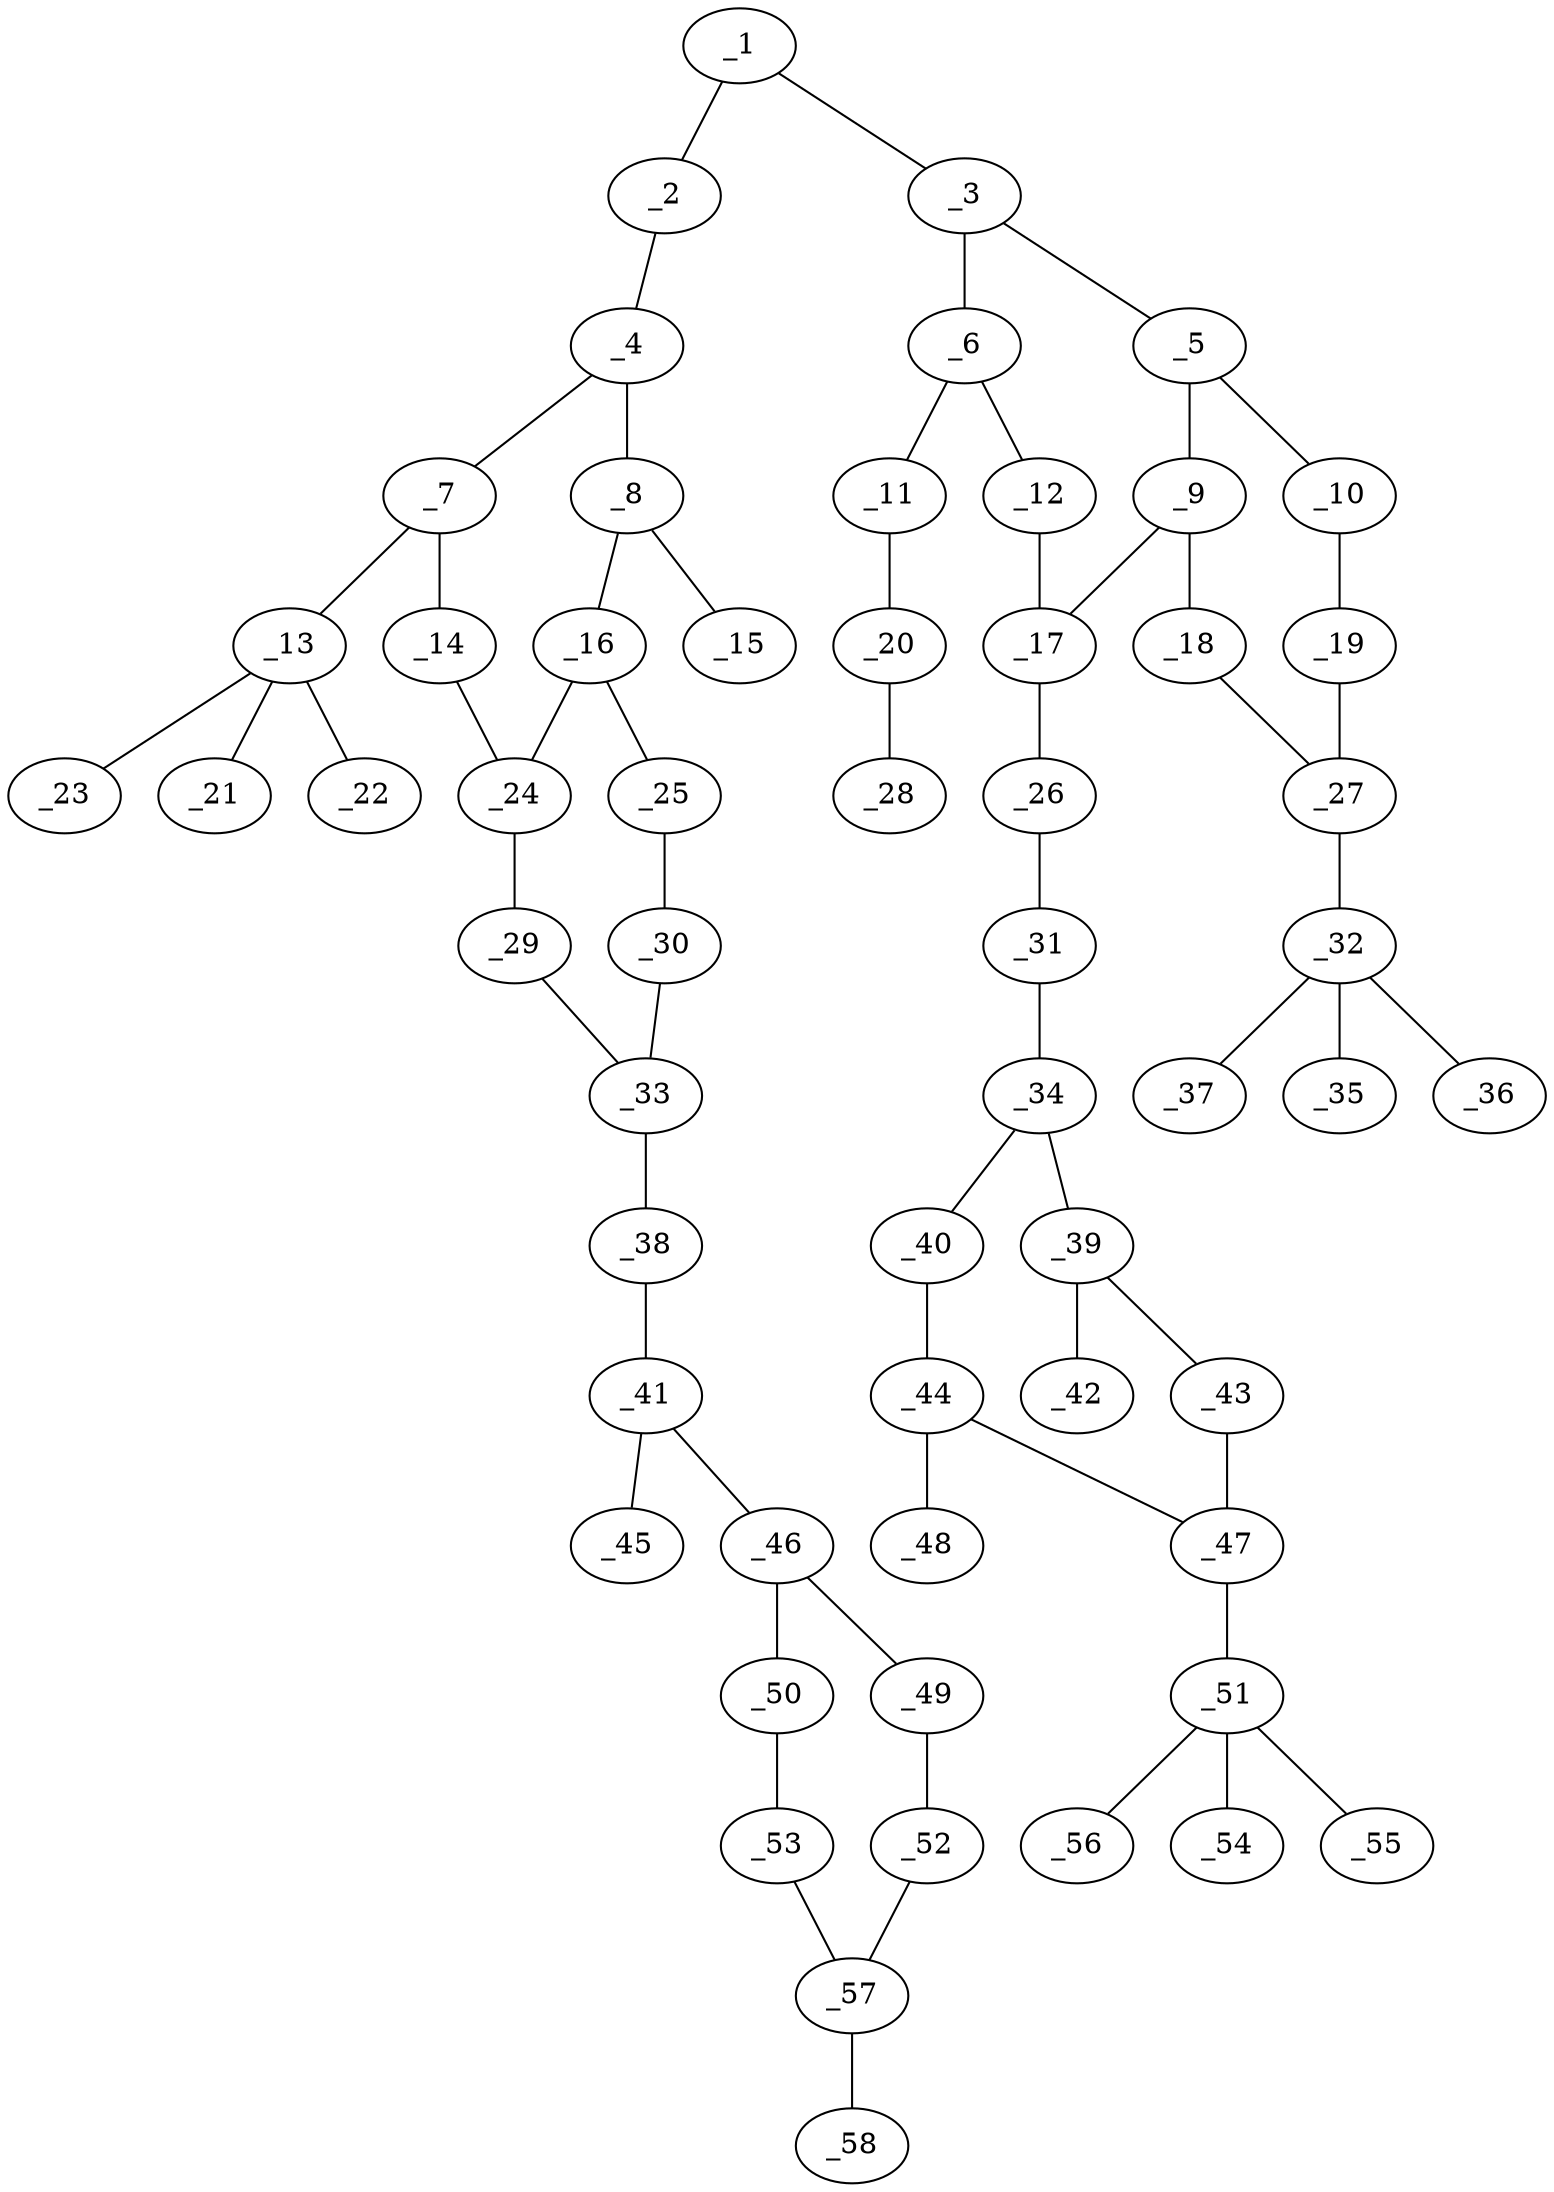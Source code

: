 graph molid47761 {
	_1	 [charge=0,
		chem=4,
		symbol="N  ",
		x="5.4641",
		y="-0.5"];
	_2	 [charge=0,
		chem=4,
		symbol="N  ",
		x="4.5981",
		y=0];
	_1 -- _2	 [valence=2];
	_3	 [charge=0,
		chem=1,
		symbol="C  ",
		x="5.4641",
		y="-1.5"];
	_1 -- _3	 [valence=1];
	_4	 [charge=0,
		chem=1,
		symbol="C  ",
		x="4.5981",
		y=1];
	_2 -- _4	 [valence=1];
	_5	 [charge=0,
		chem=1,
		symbol="C  ",
		x="6.3301",
		y="-2"];
	_3 -- _5	 [valence=2];
	_6	 [charge=0,
		chem=1,
		symbol="C  ",
		x="4.5981",
		y="-2"];
	_3 -- _6	 [valence=1];
	_7	 [charge=0,
		chem=1,
		symbol="C  ",
		x="5.4641",
		y="1.5"];
	_4 -- _7	 [valence=2];
	_8	 [charge=0,
		chem=1,
		symbol="C  ",
		x="3.7321",
		y="1.5"];
	_4 -- _8	 [valence=1];
	_9	 [charge=0,
		chem=1,
		symbol="C  ",
		x="6.3301",
		y="-3"];
	_5 -- _9	 [valence=1];
	_10	 [charge=0,
		chem=1,
		symbol="C  ",
		x="7.1962",
		y="-1.5"];
	_5 -- _10	 [valence=1];
	_11	 [charge=0,
		chem=2,
		symbol="O  ",
		x="3.7321",
		y="-1.5"];
	_6 -- _11	 [valence=1];
	_12	 [charge=0,
		chem=1,
		symbol="C  ",
		x="4.5981",
		y="-3"];
	_6 -- _12	 [valence=2];
	_13	 [charge=0,
		chem=5,
		symbol="S  ",
		x="6.3301",
		y=1];
	_7 -- _13	 [valence=1];
	_14	 [charge=0,
		chem=1,
		symbol="C  ",
		x="5.4641",
		y="2.5"];
	_7 -- _14	 [valence=1];
	_15	 [charge=0,
		chem=2,
		symbol="O  ",
		x="2.866",
		y=1];
	_8 -- _15	 [valence=1];
	_16	 [charge=0,
		chem=1,
		symbol="C  ",
		x="3.7321",
		y="2.5"];
	_8 -- _16	 [valence=2];
	_17	 [charge=0,
		chem=1,
		symbol="C  ",
		x="5.4641",
		y="-3.5"];
	_9 -- _17	 [valence=2];
	_18	 [charge=0,
		chem=1,
		symbol="C  ",
		x="7.1961",
		y="-3.5"];
	_9 -- _18	 [valence=1];
	_19	 [charge=0,
		chem=1,
		symbol="C  ",
		x="8.0622",
		y="-2"];
	_10 -- _19	 [valence=2];
	_20	 [charge=0,
		chem=1,
		symbol="C  ",
		x="2.866",
		y="-2"];
	_11 -- _20	 [valence=1];
	_12 -- _17	 [valence=1];
	_21	 [charge=0,
		chem=2,
		symbol="O  ",
		x="6.8301",
		y="1.866"];
	_13 -- _21	 [valence=2];
	_22	 [charge=0,
		chem=2,
		symbol="O  ",
		x="5.8301",
		y="0.134"];
	_13 -- _22	 [valence=2];
	_23	 [charge=0,
		chem=2,
		symbol="O  ",
		x="7.1962",
		y="0.5"];
	_13 -- _23	 [valence=1];
	_24	 [charge=0,
		chem=1,
		symbol="C  ",
		x="4.5981",
		y=3];
	_14 -- _24	 [valence=2];
	_16 -- _24	 [valence=1];
	_25	 [charge=0,
		chem=1,
		symbol="C  ",
		x="2.866",
		y=3];
	_16 -- _25	 [valence=1];
	_26	 [charge=0,
		chem=4,
		symbol="N  ",
		x="5.4641",
		y="-4.5"];
	_17 -- _26	 [valence=1];
	_27	 [charge=0,
		chem=1,
		symbol="C  ",
		x="8.0622",
		y="-3"];
	_18 -- _27	 [valence=2];
	_19 -- _27	 [valence=1];
	_28	 [charge=0,
		chem=1,
		symbol="C  ",
		x=2,
		y="-1.5"];
	_20 -- _28	 [valence=1];
	_29	 [charge=0,
		chem=1,
		symbol="C  ",
		x="4.5981",
		y=4];
	_24 -- _29	 [valence=1];
	_30	 [charge=0,
		chem=1,
		symbol="C  ",
		x="2.866",
		y=4];
	_25 -- _30	 [valence=2];
	_31	 [charge=0,
		chem=4,
		symbol="N  ",
		x="4.5981",
		y="-5"];
	_26 -- _31	 [valence=2];
	_32	 [charge=0,
		chem=5,
		symbol="S  ",
		x="8.9282",
		y="-3.5"];
	_27 -- _32	 [valence=1];
	_33	 [charge=0,
		chem=1,
		symbol="C  ",
		x="3.7321",
		y="4.5"];
	_29 -- _33	 [valence=2];
	_30 -- _33	 [valence=1];
	_34	 [charge=0,
		chem=1,
		symbol="C  ",
		x="4.5981",
		y="-6"];
	_31 -- _34	 [valence=1];
	_35	 [charge=0,
		chem=2,
		symbol="O  ",
		x="9.7942",
		y="-4"];
	_32 -- _35	 [valence=2];
	_36	 [charge=0,
		chem=2,
		symbol="O  ",
		x="8.4282",
		y="-4.366"];
	_32 -- _36	 [valence=2];
	_37	 [charge=0,
		chem=2,
		symbol="O  ",
		x="9.4282",
		y="-2.634"];
	_32 -- _37	 [valence=1];
	_38	 [charge=0,
		chem=4,
		symbol="N  ",
		x="3.7321",
		y="5.5"];
	_33 -- _38	 [valence=1];
	_39	 [charge=0,
		chem=1,
		symbol="C  ",
		x="5.4641",
		y="-6.5"];
	_34 -- _39	 [valence=2];
	_40	 [charge=0,
		chem=1,
		symbol="C  ",
		x="3.732",
		y="-6.5"];
	_34 -- _40	 [valence=1];
	_41	 [charge=0,
		chem=1,
		symbol="C  ",
		x="2.8661",
		y=6];
	_38 -- _41	 [valence=1];
	_42	 [charge=0,
		chem=7,
		symbol="Cl ",
		x="6.3301",
		y="-6"];
	_39 -- _42	 [valence=1];
	_43	 [charge=0,
		chem=1,
		symbol="C  ",
		x="5.4641",
		y="-7.5"];
	_39 -- _43	 [valence=1];
	_44	 [charge=0,
		chem=1,
		symbol="C  ",
		x="3.732",
		y="-7.5"];
	_40 -- _44	 [valence=2];
	_45	 [charge=0,
		chem=2,
		symbol="O  ",
		x=2,
		y="5.5"];
	_41 -- _45	 [valence=2];
	_46	 [charge=0,
		chem=1,
		symbol="C  ",
		x="2.8661",
		y=7];
	_41 -- _46	 [valence=1];
	_47	 [charge=0,
		chem=1,
		symbol="C  ",
		x="4.5981",
		y="-8"];
	_43 -- _47	 [valence=2];
	_44 -- _47	 [valence=1];
	_48	 [charge=0,
		chem=7,
		symbol="Cl ",
		x="2.866",
		y="-8"];
	_44 -- _48	 [valence=1];
	_49	 [charge=0,
		chem=1,
		symbol="C  ",
		x="3.7321",
		y="7.5"];
	_46 -- _49	 [valence=2];
	_50	 [charge=0,
		chem=1,
		symbol="C  ",
		x=2,
		y="7.5"];
	_46 -- _50	 [valence=1];
	_51	 [charge=0,
		chem=5,
		symbol="S  ",
		x="4.5981",
		y="-9"];
	_47 -- _51	 [valence=1];
	_52	 [charge=0,
		chem=1,
		symbol="C  ",
		x="3.7321",
		y="8.5"];
	_49 -- _52	 [valence=1];
	_53	 [charge=0,
		chem=1,
		symbol="C  ",
		x=2,
		y="8.5"];
	_50 -- _53	 [valence=2];
	_54	 [charge=0,
		chem=2,
		symbol="O  ",
		x="4.598",
		y="-10"];
	_51 -- _54	 [valence=2];
	_55	 [charge=0,
		chem=2,
		symbol="O  ",
		x="3.5981",
		y="-9"];
	_51 -- _55	 [valence=2];
	_56	 [charge=0,
		chem=2,
		symbol="O  ",
		x="5.5981",
		y="-9"];
	_51 -- _56	 [valence=1];
	_57	 [charge=0,
		chem=1,
		symbol="C  ",
		x="2.8661",
		y=9];
	_52 -- _57	 [valence=2];
	_53 -- _57	 [valence=1];
	_58	 [charge=0,
		chem=4,
		symbol="N  ",
		x="2.8661",
		y=10];
	_57 -- _58	 [valence=1];
}
